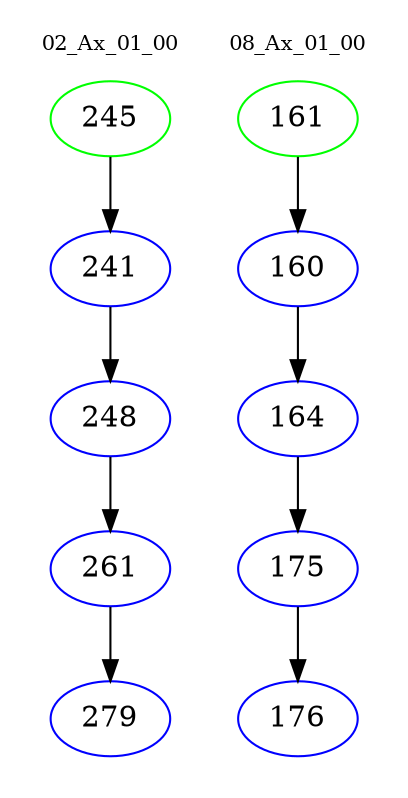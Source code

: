 digraph{
subgraph cluster_0 {
color = white
label = "02_Ax_01_00";
fontsize=10;
T0_245 [label="245", color="green"]
T0_245 -> T0_241 [color="black"]
T0_241 [label="241", color="blue"]
T0_241 -> T0_248 [color="black"]
T0_248 [label="248", color="blue"]
T0_248 -> T0_261 [color="black"]
T0_261 [label="261", color="blue"]
T0_261 -> T0_279 [color="black"]
T0_279 [label="279", color="blue"]
}
subgraph cluster_1 {
color = white
label = "08_Ax_01_00";
fontsize=10;
T1_161 [label="161", color="green"]
T1_161 -> T1_160 [color="black"]
T1_160 [label="160", color="blue"]
T1_160 -> T1_164 [color="black"]
T1_164 [label="164", color="blue"]
T1_164 -> T1_175 [color="black"]
T1_175 [label="175", color="blue"]
T1_175 -> T1_176 [color="black"]
T1_176 [label="176", color="blue"]
}
}
